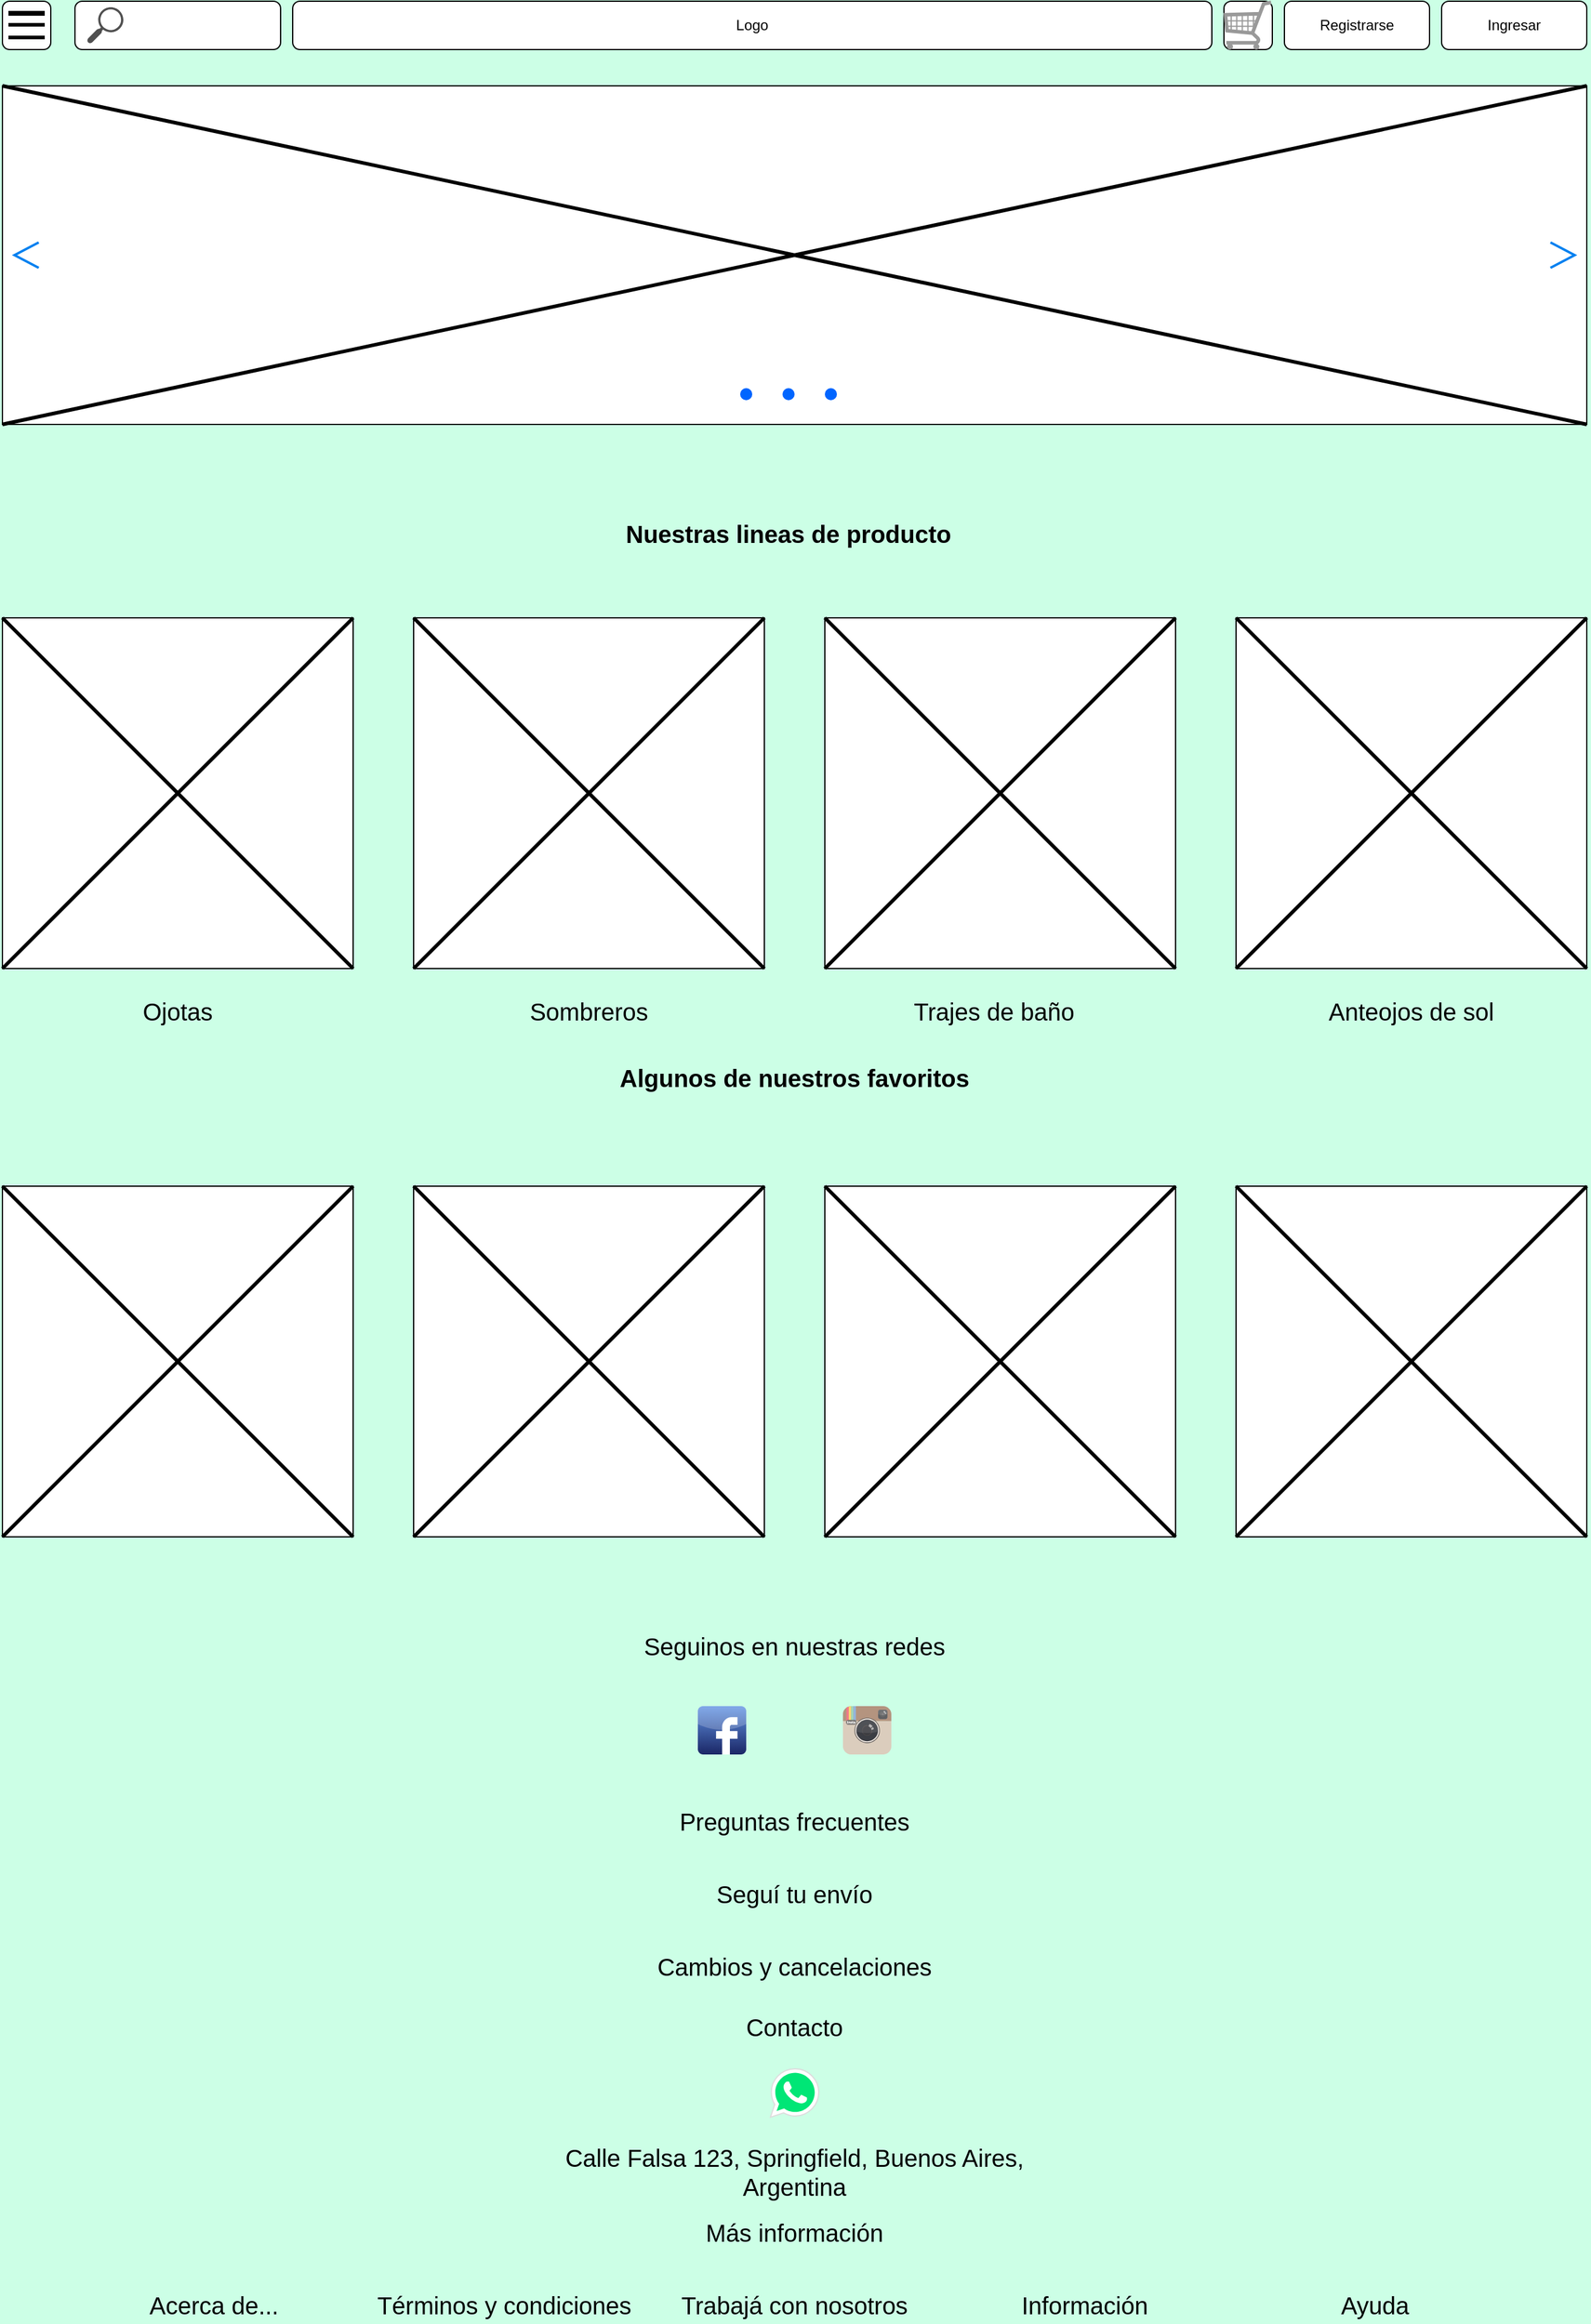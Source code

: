 <mxfile version="16.5.1" type="device"><diagram name="Page-1" id="c9db0220-8083-56f3-ca83-edcdcd058819"><mxGraphModel dx="3555" dy="2163" grid="1" gridSize="10" guides="1" tooltips="1" connect="1" arrows="1" fold="1" page="1" pageScale="1.5" pageWidth="900" pageHeight="1600" background="#CCFFE6" math="0" shadow="0"><root><mxCell id="0" style=";html=1;"/><mxCell id="1" style=";html=1;" parent="0"/><mxCell id="1qOZI7zz7pxP1OTM5mAq-19" value="" style="rounded=1;whiteSpace=wrap;html=1;" parent="1" vertex="1"><mxGeometry x="80" y="10" width="170" height="40" as="geometry"/></mxCell><mxCell id="1qOZI7zz7pxP1OTM5mAq-20" value="" style="rounded=1;whiteSpace=wrap;html=1;" parent="1" vertex="1"><mxGeometry x="20" y="10" width="40" height="40" as="geometry"/></mxCell><mxCell id="1qOZI7zz7pxP1OTM5mAq-21" value="Logo" style="rounded=1;whiteSpace=wrap;html=1;" parent="1" vertex="1"><mxGeometry x="260" y="10" width="760" height="40" as="geometry"/></mxCell><mxCell id="1qOZI7zz7pxP1OTM5mAq-22" value="Ingresar" style="rounded=1;whiteSpace=wrap;html=1;" parent="1" vertex="1"><mxGeometry x="1210" y="10" width="120" height="40" as="geometry"/></mxCell><mxCell id="1qOZI7zz7pxP1OTM5mAq-23" value="Registrarse" style="rounded=1;whiteSpace=wrap;html=1;" parent="1" vertex="1"><mxGeometry x="1080" y="10" width="120" height="40" as="geometry"/></mxCell><mxCell id="1qOZI7zz7pxP1OTM5mAq-24" value="" style="rounded=1;whiteSpace=wrap;html=1;" parent="1" vertex="1"><mxGeometry x="1030" y="10" width="40" height="40" as="geometry"/></mxCell><mxCell id="1qOZI7zz7pxP1OTM5mAq-27" value="" style="verticalLabelPosition=bottom;shadow=0;dashed=0;align=center;html=1;verticalAlign=top;strokeWidth=1;shape=mxgraph.mockup.misc.shoppingCart;strokeColor=#999999;" parent="1" vertex="1"><mxGeometry x="1030" y="10" width="40" height="40" as="geometry"/></mxCell><mxCell id="1qOZI7zz7pxP1OTM5mAq-28" value="" style="endArrow=none;html=1;rounded=0;strokeWidth=4;" parent="1" edge="1"><mxGeometry width="50" height="50" relative="1" as="geometry"><mxPoint x="25" y="20" as="sourcePoint"/><mxPoint x="55" y="20" as="targetPoint"/></mxGeometry></mxCell><mxCell id="1qOZI7zz7pxP1OTM5mAq-31" value="" style="endArrow=none;html=1;rounded=0;strokeWidth=3;" parent="1" edge="1"><mxGeometry width="50" height="50" relative="1" as="geometry"><mxPoint x="25" y="40" as="sourcePoint"/><mxPoint x="55" y="40" as="targetPoint"/><Array as="points"><mxPoint x="40" y="40"/></Array></mxGeometry></mxCell><mxCell id="1qOZI7zz7pxP1OTM5mAq-36" value="" style="sketch=0;pointerEvents=1;shadow=0;dashed=0;html=1;strokeColor=none;fillColor=#505050;labelPosition=center;verticalLabelPosition=bottom;verticalAlign=top;outlineConnect=0;align=center;shape=mxgraph.office.concepts.search;" parent="1" vertex="1"><mxGeometry x="90" y="15" width="30" height="30" as="geometry"/></mxCell><mxCell id="1qOZI7zz7pxP1OTM5mAq-38" value="" style="endArrow=none;html=1;rounded=0;startArrow=none;" parent="1" source="1qOZI7zz7pxP1OTM5mAq-37" edge="1"><mxGeometry width="50" height="50" relative="1" as="geometry"><mxPoint x="640" y="310" as="sourcePoint"/><mxPoint x="690" y="260" as="targetPoint"/></mxGeometry></mxCell><mxCell id="1qOZI7zz7pxP1OTM5mAq-37" value="" style="rounded=0;whiteSpace=wrap;html=1;" parent="1" vertex="1"><mxGeometry x="20" y="80" width="1310" height="280" as="geometry"/></mxCell><mxCell id="UQsWKpeCkfThv8iUojqQ-1" value="" style="endArrow=none;html=1;rounded=0;strokeWidth=3;" edge="1" parent="1"><mxGeometry width="50" height="50" relative="1" as="geometry"><mxPoint x="25" y="20" as="sourcePoint"/><mxPoint x="55" y="20" as="targetPoint"/></mxGeometry></mxCell><mxCell id="UQsWKpeCkfThv8iUojqQ-2" value="" style="endArrow=none;html=1;rounded=0;strokeWidth=3;" edge="1" parent="1"><mxGeometry width="50" height="50" relative="1" as="geometry"><mxPoint x="25" y="29.5" as="sourcePoint"/><mxPoint x="55" y="29.5" as="targetPoint"/></mxGeometry></mxCell><mxCell id="UQsWKpeCkfThv8iUojqQ-4" value="" style="endArrow=none;html=1;rounded=0;strokeWidth=3;exitX=0;exitY=0;exitDx=0;exitDy=0;entryX=1;entryY=1;entryDx=0;entryDy=0;" edge="1" parent="1" source="1qOZI7zz7pxP1OTM5mAq-37" target="1qOZI7zz7pxP1OTM5mAq-37"><mxGeometry width="50" height="50" relative="1" as="geometry"><mxPoint x="130" y="170" as="sourcePoint"/><mxPoint x="180" y="120" as="targetPoint"/></mxGeometry></mxCell><mxCell id="UQsWKpeCkfThv8iUojqQ-5" value="" style="endArrow=none;html=1;rounded=0;strokeWidth=3;exitX=0;exitY=1;exitDx=0;exitDy=0;entryX=1;entryY=0;entryDx=0;entryDy=0;" edge="1" parent="1" source="1qOZI7zz7pxP1OTM5mAq-37" target="1qOZI7zz7pxP1OTM5mAq-37"><mxGeometry width="50" height="50" relative="1" as="geometry"><mxPoint x="30.0" y="90" as="sourcePoint"/><mxPoint x="1340.0" y="300" as="targetPoint"/></mxGeometry></mxCell><mxCell id="UQsWKpeCkfThv8iUojqQ-6" value="" style="shape=ellipse;fillColor=#0065FF;strokeColor=none;html=1;sketch=0;" vertex="1" parent="1"><mxGeometry x="630" y="330" width="10" height="10" as="geometry"/></mxCell><mxCell id="UQsWKpeCkfThv8iUojqQ-7" value="" style="shape=ellipse;fillColor=#0065FF;strokeColor=none;html=1;sketch=0;" vertex="1" parent="1"><mxGeometry x="665" y="330" width="10" height="10" as="geometry"/></mxCell><mxCell id="UQsWKpeCkfThv8iUojqQ-8" value="" style="shape=ellipse;fillColor=#0065FF;strokeColor=none;html=1;sketch=0;" vertex="1" parent="1"><mxGeometry x="700" y="330" width="10" height="10" as="geometry"/></mxCell><mxCell id="UQsWKpeCkfThv8iUojqQ-15" value="" style="html=1;verticalLabelPosition=bottom;labelBackgroundColor=#ffffff;verticalAlign=top;shadow=0;dashed=0;strokeWidth=2;shape=mxgraph.ios7.misc.left;strokeColor=#0080f0;" vertex="1" parent="1"><mxGeometry x="30" y="209.5" width="20" height="21" as="geometry"/></mxCell><mxCell id="UQsWKpeCkfThv8iUojqQ-16" value="" style="html=1;verticalLabelPosition=bottom;labelBackgroundColor=#ffffff;verticalAlign=top;shadow=0;dashed=0;strokeWidth=2;shape=mxgraph.ios7.misc.left;strokeColor=#0080f0;direction=west;" vertex="1" parent="1"><mxGeometry x="1300" y="209.5" width="20" height="21" as="geometry"/></mxCell><mxCell id="UQsWKpeCkfThv8iUojqQ-20" value="" style="rounded=0;whiteSpace=wrap;html=1;" vertex="1" parent="1"><mxGeometry x="20" y="520" width="290" height="290" as="geometry"/></mxCell><mxCell id="UQsWKpeCkfThv8iUojqQ-29" value="" style="rounded=0;whiteSpace=wrap;html=1;" vertex="1" parent="1"><mxGeometry x="360" y="520" width="290" height="290" as="geometry"/></mxCell><mxCell id="UQsWKpeCkfThv8iUojqQ-30" value="" style="rounded=0;whiteSpace=wrap;html=1;" vertex="1" parent="1"><mxGeometry x="700" y="520" width="290" height="290" as="geometry"/></mxCell><mxCell id="UQsWKpeCkfThv8iUojqQ-31" value="" style="rounded=0;whiteSpace=wrap;html=1;" vertex="1" parent="1"><mxGeometry x="1040" y="520" width="290" height="290" as="geometry"/></mxCell><mxCell id="UQsWKpeCkfThv8iUojqQ-44" value="" style="endArrow=none;html=1;rounded=0;strokeWidth=3;exitX=0;exitY=0;exitDx=0;exitDy=0;entryX=1;entryY=1;entryDx=0;entryDy=0;" edge="1" parent="1" source="UQsWKpeCkfThv8iUojqQ-30" target="UQsWKpeCkfThv8iUojqQ-30"><mxGeometry width="50" height="50" relative="1" as="geometry"><mxPoint x="820" y="850" as="sourcePoint"/><mxPoint x="870" y="800" as="targetPoint"/></mxGeometry></mxCell><mxCell id="UQsWKpeCkfThv8iUojqQ-45" value="" style="endArrow=none;html=1;rounded=0;strokeWidth=3;exitX=0;exitY=1;exitDx=0;exitDy=0;entryX=1;entryY=0;entryDx=0;entryDy=0;" edge="1" parent="1" source="UQsWKpeCkfThv8iUojqQ-30" target="UQsWKpeCkfThv8iUojqQ-30"><mxGeometry width="50" height="50" relative="1" as="geometry"><mxPoint x="710" y="530" as="sourcePoint"/><mxPoint x="1000.0" y="820" as="targetPoint"/></mxGeometry></mxCell><mxCell id="UQsWKpeCkfThv8iUojqQ-46" value="" style="endArrow=none;html=1;rounded=0;strokeWidth=3;exitX=0;exitY=0;exitDx=0;exitDy=0;entryX=1;entryY=1;entryDx=0;entryDy=0;" edge="1" parent="1"><mxGeometry width="50" height="50" relative="1" as="geometry"><mxPoint x="1040" y="520" as="sourcePoint"/><mxPoint x="1330.0" y="810" as="targetPoint"/></mxGeometry></mxCell><mxCell id="UQsWKpeCkfThv8iUojqQ-47" value="" style="endArrow=none;html=1;rounded=0;strokeWidth=3;exitX=0;exitY=1;exitDx=0;exitDy=0;entryX=1;entryY=0;entryDx=0;entryDy=0;" edge="1" parent="1"><mxGeometry width="50" height="50" relative="1" as="geometry"><mxPoint x="1040" y="810" as="sourcePoint"/><mxPoint x="1330.0" y="520" as="targetPoint"/></mxGeometry></mxCell><mxCell id="UQsWKpeCkfThv8iUojqQ-48" value="" style="endArrow=none;html=1;rounded=0;strokeWidth=3;exitX=0;exitY=0;exitDx=0;exitDy=0;entryX=1;entryY=1;entryDx=0;entryDy=0;" edge="1" parent="1"><mxGeometry width="50" height="50" relative="1" as="geometry"><mxPoint x="360" y="520" as="sourcePoint"/><mxPoint x="650.0" y="810" as="targetPoint"/></mxGeometry></mxCell><mxCell id="UQsWKpeCkfThv8iUojqQ-49" value="" style="endArrow=none;html=1;rounded=0;strokeWidth=3;exitX=0;exitY=1;exitDx=0;exitDy=0;entryX=1;entryY=0;entryDx=0;entryDy=0;" edge="1" parent="1"><mxGeometry width="50" height="50" relative="1" as="geometry"><mxPoint x="360" y="810" as="sourcePoint"/><mxPoint x="650.0" y="520" as="targetPoint"/></mxGeometry></mxCell><mxCell id="UQsWKpeCkfThv8iUojqQ-50" value="" style="endArrow=none;html=1;rounded=0;strokeWidth=3;exitX=0;exitY=0;exitDx=0;exitDy=0;entryX=1;entryY=1;entryDx=0;entryDy=0;" edge="1" parent="1"><mxGeometry width="50" height="50" relative="1" as="geometry"><mxPoint x="20" y="520" as="sourcePoint"/><mxPoint x="310.0" y="810" as="targetPoint"/></mxGeometry></mxCell><mxCell id="UQsWKpeCkfThv8iUojqQ-51" value="" style="endArrow=none;html=1;rounded=0;strokeWidth=3;exitX=0;exitY=1;exitDx=0;exitDy=0;entryX=1;entryY=0;entryDx=0;entryDy=0;" edge="1" parent="1"><mxGeometry width="50" height="50" relative="1" as="geometry"><mxPoint x="20" y="810" as="sourcePoint"/><mxPoint x="310.0" y="520" as="targetPoint"/></mxGeometry></mxCell><mxCell id="UQsWKpeCkfThv8iUojqQ-55" value="" style="dashed=0;outlineConnect=0;html=1;align=center;labelPosition=center;verticalLabelPosition=bottom;verticalAlign=top;shape=mxgraph.webicons.facebook;fillColor=#6294E4;gradientColor=#1A2665" vertex="1" parent="1"><mxGeometry x="595" y="1420" width="40" height="40" as="geometry"/></mxCell><mxCell id="UQsWKpeCkfThv8iUojqQ-56" value="" style="dashed=0;outlineConnect=0;html=1;align=center;labelPosition=center;verticalLabelPosition=bottom;verticalAlign=top;shape=mxgraph.weblogos.instagram;fillColor=#6FC0E4;gradientColor=#1E305B" vertex="1" parent="1"><mxGeometry x="715" y="1420" width="40" height="40" as="geometry"/></mxCell><mxCell id="UQsWKpeCkfThv8iUojqQ-57" value="" style="dashed=0;outlineConnect=0;html=1;align=center;labelPosition=center;verticalLabelPosition=bottom;verticalAlign=top;shape=mxgraph.weblogos.whatsapp;fillColor=#00E676;strokeColor=#dddddd" vertex="1" parent="1"><mxGeometry x="655" y="1720" width="40" height="40" as="geometry"/></mxCell><mxCell id="UQsWKpeCkfThv8iUojqQ-59" value="Seguinos en nuestras redes" style="text;html=1;strokeColor=none;fillColor=none;align=center;verticalAlign=middle;whiteSpace=wrap;rounded=0;fontSize=20;" vertex="1" parent="1"><mxGeometry x="450" y="1350" width="450" height="40" as="geometry"/></mxCell><mxCell id="UQsWKpeCkfThv8iUojqQ-62" value="Preguntas frecuentes" style="text;html=1;strokeColor=none;fillColor=none;align=center;verticalAlign=middle;whiteSpace=wrap;rounded=0;fontSize=20;" vertex="1" parent="1"><mxGeometry x="560" y="1500" width="230" height="30" as="geometry"/></mxCell><mxCell id="UQsWKpeCkfThv8iUojqQ-63" value="Seguí tu envío" style="text;html=1;strokeColor=none;fillColor=none;align=center;verticalAlign=middle;whiteSpace=wrap;rounded=0;fontSize=20;" vertex="1" parent="1"><mxGeometry x="595" y="1560" width="160" height="30" as="geometry"/></mxCell><mxCell id="UQsWKpeCkfThv8iUojqQ-64" value="Cambios y cancelaciones" style="text;html=1;strokeColor=none;fillColor=none;align=center;verticalAlign=middle;whiteSpace=wrap;rounded=0;fontSize=20;" vertex="1" parent="1"><mxGeometry x="525" y="1620" width="300" height="30" as="geometry"/></mxCell><mxCell id="UQsWKpeCkfThv8iUojqQ-65" value="Contacto" style="text;html=1;strokeColor=none;fillColor=none;align=center;verticalAlign=middle;whiteSpace=wrap;rounded=0;fontSize=20;" vertex="1" parent="1"><mxGeometry x="615" y="1670" width="120" height="30" as="geometry"/></mxCell><mxCell id="UQsWKpeCkfThv8iUojqQ-67" value="Calle Falsa 123, Springfield, Buenos Aires, Argentina" style="text;html=1;strokeColor=none;fillColor=none;align=center;verticalAlign=middle;whiteSpace=wrap;rounded=0;fontSize=20;" vertex="1" parent="1"><mxGeometry x="465" y="1780" width="420" height="50" as="geometry"/></mxCell><mxCell id="UQsWKpeCkfThv8iUojqQ-70" value="Acerca de..." style="text;html=1;strokeColor=none;fillColor=none;align=center;verticalAlign=middle;whiteSpace=wrap;rounded=0;fontSize=20;" vertex="1" parent="1"><mxGeometry x="80" y="1900" width="230" height="30" as="geometry"/></mxCell><mxCell id="UQsWKpeCkfThv8iUojqQ-71" value="Términos y condiciones" style="text;html=1;strokeColor=none;fillColor=none;align=center;verticalAlign=middle;whiteSpace=wrap;rounded=0;fontSize=20;" vertex="1" parent="1"><mxGeometry x="320" y="1900" width="230" height="30" as="geometry"/></mxCell><mxCell id="UQsWKpeCkfThv8iUojqQ-72" value="Trabajá con nosotros" style="text;html=1;strokeColor=none;fillColor=none;align=center;verticalAlign=middle;whiteSpace=wrap;rounded=0;fontSize=20;" vertex="1" parent="1"><mxGeometry x="560" y="1900" width="230" height="30" as="geometry"/></mxCell><mxCell id="UQsWKpeCkfThv8iUojqQ-73" value="Información" style="text;html=1;strokeColor=none;fillColor=none;align=center;verticalAlign=middle;whiteSpace=wrap;rounded=0;fontSize=20;" vertex="1" parent="1"><mxGeometry x="800" y="1900" width="230" height="30" as="geometry"/></mxCell><mxCell id="UQsWKpeCkfThv8iUojqQ-74" value="Ayuda" style="text;html=1;strokeColor=none;fillColor=none;align=center;verticalAlign=middle;whiteSpace=wrap;rounded=0;fontSize=20;" vertex="1" parent="1"><mxGeometry x="1040" y="1900" width="230" height="30" as="geometry"/></mxCell><mxCell id="UQsWKpeCkfThv8iUojqQ-75" value="Más información" style="text;html=1;strokeColor=none;fillColor=none;align=center;verticalAlign=middle;whiteSpace=wrap;rounded=0;fontSize=20;" vertex="1" parent="1"><mxGeometry x="580" y="1840" width="190" height="30" as="geometry"/></mxCell><mxCell id="UQsWKpeCkfThv8iUojqQ-76" value="&lt;b&gt;Nuestras lineas de producto&lt;/b&gt;" style="text;html=1;strokeColor=none;fillColor=none;align=center;verticalAlign=middle;whiteSpace=wrap;rounded=0;fontSize=20;" vertex="1" parent="1"><mxGeometry x="390" y="420" width="560" height="60" as="geometry"/></mxCell><mxCell id="UQsWKpeCkfThv8iUojqQ-78" value="&lt;b&gt;Algunos de nuestros favoritos&lt;/b&gt;" style="text;html=1;strokeColor=none;fillColor=none;align=center;verticalAlign=middle;whiteSpace=wrap;rounded=0;fontSize=20;" vertex="1" parent="1"><mxGeometry x="395" y="870" width="560" height="60" as="geometry"/></mxCell><mxCell id="UQsWKpeCkfThv8iUojqQ-91" value="" style="rounded=0;whiteSpace=wrap;html=1;" vertex="1" parent="1"><mxGeometry x="20" y="990" width="290" height="290" as="geometry"/></mxCell><mxCell id="UQsWKpeCkfThv8iUojqQ-92" value="" style="rounded=0;whiteSpace=wrap;html=1;" vertex="1" parent="1"><mxGeometry x="360" y="990" width="290" height="290" as="geometry"/></mxCell><mxCell id="UQsWKpeCkfThv8iUojqQ-93" value="" style="rounded=0;whiteSpace=wrap;html=1;" vertex="1" parent="1"><mxGeometry x="700" y="990" width="290" height="290" as="geometry"/></mxCell><mxCell id="UQsWKpeCkfThv8iUojqQ-94" value="" style="rounded=0;whiteSpace=wrap;html=1;" vertex="1" parent="1"><mxGeometry x="1040" y="990" width="290" height="290" as="geometry"/></mxCell><mxCell id="UQsWKpeCkfThv8iUojqQ-95" value="" style="endArrow=none;html=1;rounded=0;strokeWidth=3;exitX=0;exitY=0;exitDx=0;exitDy=0;entryX=1;entryY=1;entryDx=0;entryDy=0;" edge="1" parent="1" source="UQsWKpeCkfThv8iUojqQ-93" target="UQsWKpeCkfThv8iUojqQ-93"><mxGeometry width="50" height="50" relative="1" as="geometry"><mxPoint x="820" y="1320" as="sourcePoint"/><mxPoint x="870" y="1270" as="targetPoint"/></mxGeometry></mxCell><mxCell id="UQsWKpeCkfThv8iUojqQ-96" value="" style="endArrow=none;html=1;rounded=0;strokeWidth=3;exitX=0;exitY=1;exitDx=0;exitDy=0;entryX=1;entryY=0;entryDx=0;entryDy=0;" edge="1" parent="1" source="UQsWKpeCkfThv8iUojqQ-93" target="UQsWKpeCkfThv8iUojqQ-93"><mxGeometry width="50" height="50" relative="1" as="geometry"><mxPoint x="710" y="1000" as="sourcePoint"/><mxPoint x="1000.0" y="1290" as="targetPoint"/></mxGeometry></mxCell><mxCell id="UQsWKpeCkfThv8iUojqQ-97" value="" style="endArrow=none;html=1;rounded=0;strokeWidth=3;exitX=0;exitY=0;exitDx=0;exitDy=0;entryX=1;entryY=1;entryDx=0;entryDy=0;" edge="1" parent="1"><mxGeometry width="50" height="50" relative="1" as="geometry"><mxPoint x="1040" y="990" as="sourcePoint"/><mxPoint x="1330.0" y="1280" as="targetPoint"/></mxGeometry></mxCell><mxCell id="UQsWKpeCkfThv8iUojqQ-98" value="" style="endArrow=none;html=1;rounded=0;strokeWidth=3;exitX=0;exitY=1;exitDx=0;exitDy=0;entryX=1;entryY=0;entryDx=0;entryDy=0;" edge="1" parent="1"><mxGeometry width="50" height="50" relative="1" as="geometry"><mxPoint x="1040" y="1280" as="sourcePoint"/><mxPoint x="1330.0" y="990" as="targetPoint"/></mxGeometry></mxCell><mxCell id="UQsWKpeCkfThv8iUojqQ-99" value="" style="endArrow=none;html=1;rounded=0;strokeWidth=3;exitX=0;exitY=0;exitDx=0;exitDy=0;entryX=1;entryY=1;entryDx=0;entryDy=0;" edge="1" parent="1"><mxGeometry width="50" height="50" relative="1" as="geometry"><mxPoint x="360" y="990" as="sourcePoint"/><mxPoint x="650.0" y="1280" as="targetPoint"/></mxGeometry></mxCell><mxCell id="UQsWKpeCkfThv8iUojqQ-100" value="" style="endArrow=none;html=1;rounded=0;strokeWidth=3;exitX=0;exitY=1;exitDx=0;exitDy=0;entryX=1;entryY=0;entryDx=0;entryDy=0;" edge="1" parent="1"><mxGeometry width="50" height="50" relative="1" as="geometry"><mxPoint x="360" y="1280" as="sourcePoint"/><mxPoint x="650.0" y="990" as="targetPoint"/></mxGeometry></mxCell><mxCell id="UQsWKpeCkfThv8iUojqQ-101" value="" style="endArrow=none;html=1;rounded=0;strokeWidth=3;exitX=0;exitY=0;exitDx=0;exitDy=0;entryX=1;entryY=1;entryDx=0;entryDy=0;" edge="1" parent="1"><mxGeometry width="50" height="50" relative="1" as="geometry"><mxPoint x="20" y="990" as="sourcePoint"/><mxPoint x="310.0" y="1280" as="targetPoint"/></mxGeometry></mxCell><mxCell id="UQsWKpeCkfThv8iUojqQ-102" value="" style="endArrow=none;html=1;rounded=0;strokeWidth=3;exitX=0;exitY=1;exitDx=0;exitDy=0;entryX=1;entryY=0;entryDx=0;entryDy=0;" edge="1" parent="1"><mxGeometry width="50" height="50" relative="1" as="geometry"><mxPoint x="20" y="1280" as="sourcePoint"/><mxPoint x="310.0" y="990" as="targetPoint"/></mxGeometry></mxCell><mxCell id="UQsWKpeCkfThv8iUojqQ-103" value="Ojotas" style="text;html=1;strokeColor=none;fillColor=none;align=center;verticalAlign=middle;whiteSpace=wrap;rounded=0;fontSize=20;" vertex="1" parent="1"><mxGeometry x="135" y="830" width="60" height="30" as="geometry"/></mxCell><mxCell id="UQsWKpeCkfThv8iUojqQ-116" value="Sombreros" style="text;html=1;strokeColor=none;fillColor=none;align=center;verticalAlign=middle;whiteSpace=wrap;rounded=0;fontSize=20;" vertex="1" parent="1"><mxGeometry x="435" y="830" width="140" height="30" as="geometry"/></mxCell><mxCell id="UQsWKpeCkfThv8iUojqQ-117" value="Trajes de baño" style="text;html=1;strokeColor=none;fillColor=none;align=center;verticalAlign=middle;whiteSpace=wrap;rounded=0;fontSize=20;" vertex="1" parent="1"><mxGeometry x="750" y="830" width="180" height="30" as="geometry"/></mxCell><mxCell id="UQsWKpeCkfThv8iUojqQ-118" value="Anteojos de sol" style="text;html=1;strokeColor=none;fillColor=none;align=center;verticalAlign=middle;whiteSpace=wrap;rounded=0;fontSize=20;" vertex="1" parent="1"><mxGeometry x="1085" y="830" width="200" height="30" as="geometry"/></mxCell></root></mxGraphModel></diagram></mxfile>